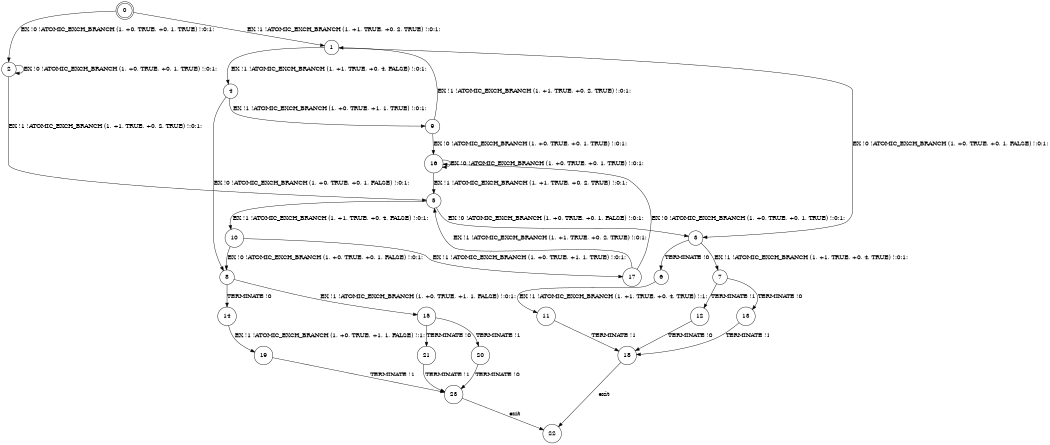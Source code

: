 digraph BCG {
size = "7, 10.5";
center = TRUE;
node [shape = circle];
0 [peripheries = 2];
0 -> 1 [label = "EX !1 !ATOMIC_EXCH_BRANCH (1, +1, TRUE, +0, 2, TRUE) !:0:1:"];
0 -> 2 [label = "EX !0 !ATOMIC_EXCH_BRANCH (1, +0, TRUE, +0, 1, TRUE) !:0:1:"];
1 -> 3 [label = "EX !0 !ATOMIC_EXCH_BRANCH (1, +0, TRUE, +0, 1, FALSE) !:0:1:"];
1 -> 4 [label = "EX !1 !ATOMIC_EXCH_BRANCH (1, +1, TRUE, +0, 4, FALSE) !:0:1:"];
2 -> 5 [label = "EX !1 !ATOMIC_EXCH_BRANCH (1, +1, TRUE, +0, 2, TRUE) !:0:1:"];
2 -> 2 [label = "EX !0 !ATOMIC_EXCH_BRANCH (1, +0, TRUE, +0, 1, TRUE) !:0:1:"];
3 -> 6 [label = "TERMINATE !0"];
3 -> 7 [label = "EX !1 !ATOMIC_EXCH_BRANCH (1, +1, TRUE, +0, 4, TRUE) !:0:1:"];
4 -> 8 [label = "EX !0 !ATOMIC_EXCH_BRANCH (1, +0, TRUE, +0, 1, FALSE) !:0:1:"];
4 -> 9 [label = "EX !1 !ATOMIC_EXCH_BRANCH (1, +0, TRUE, +1, 1, TRUE) !:0:1:"];
5 -> 10 [label = "EX !1 !ATOMIC_EXCH_BRANCH (1, +1, TRUE, +0, 4, FALSE) !:0:1:"];
5 -> 3 [label = "EX !0 !ATOMIC_EXCH_BRANCH (1, +0, TRUE, +0, 1, FALSE) !:0:1:"];
6 -> 11 [label = "EX !1 !ATOMIC_EXCH_BRANCH (1, +1, TRUE, +0, 4, TRUE) !:1:"];
7 -> 12 [label = "TERMINATE !1"];
7 -> 13 [label = "TERMINATE !0"];
8 -> 14 [label = "TERMINATE !0"];
8 -> 15 [label = "EX !1 !ATOMIC_EXCH_BRANCH (1, +0, TRUE, +1, 1, FALSE) !:0:1:"];
9 -> 16 [label = "EX !0 !ATOMIC_EXCH_BRANCH (1, +0, TRUE, +0, 1, TRUE) !:0:1:"];
9 -> 1 [label = "EX !1 !ATOMIC_EXCH_BRANCH (1, +1, TRUE, +0, 2, TRUE) !:0:1:"];
10 -> 17 [label = "EX !1 !ATOMIC_EXCH_BRANCH (1, +0, TRUE, +1, 1, TRUE) !:0:1:"];
10 -> 8 [label = "EX !0 !ATOMIC_EXCH_BRANCH (1, +0, TRUE, +0, 1, FALSE) !:0:1:"];
11 -> 18 [label = "TERMINATE !1"];
12 -> 18 [label = "TERMINATE !0"];
13 -> 18 [label = "TERMINATE !1"];
14 -> 19 [label = "EX !1 !ATOMIC_EXCH_BRANCH (1, +0, TRUE, +1, 1, FALSE) !:1:"];
15 -> 20 [label = "TERMINATE !1"];
15 -> 21 [label = "TERMINATE !0"];
16 -> 5 [label = "EX !1 !ATOMIC_EXCH_BRANCH (1, +1, TRUE, +0, 2, TRUE) !:0:1:"];
16 -> 16 [label = "EX !0 !ATOMIC_EXCH_BRANCH (1, +0, TRUE, +0, 1, TRUE) !:0:1:"];
17 -> 5 [label = "EX !1 !ATOMIC_EXCH_BRANCH (1, +1, TRUE, +0, 2, TRUE) !:0:1:"];
17 -> 16 [label = "EX !0 !ATOMIC_EXCH_BRANCH (1, +0, TRUE, +0, 1, TRUE) !:0:1:"];
18 -> 22 [label = "exit"];
19 -> 23 [label = "TERMINATE !1"];
20 -> 23 [label = "TERMINATE !0"];
21 -> 23 [label = "TERMINATE !1"];
23 -> 22 [label = "exit"];
}

